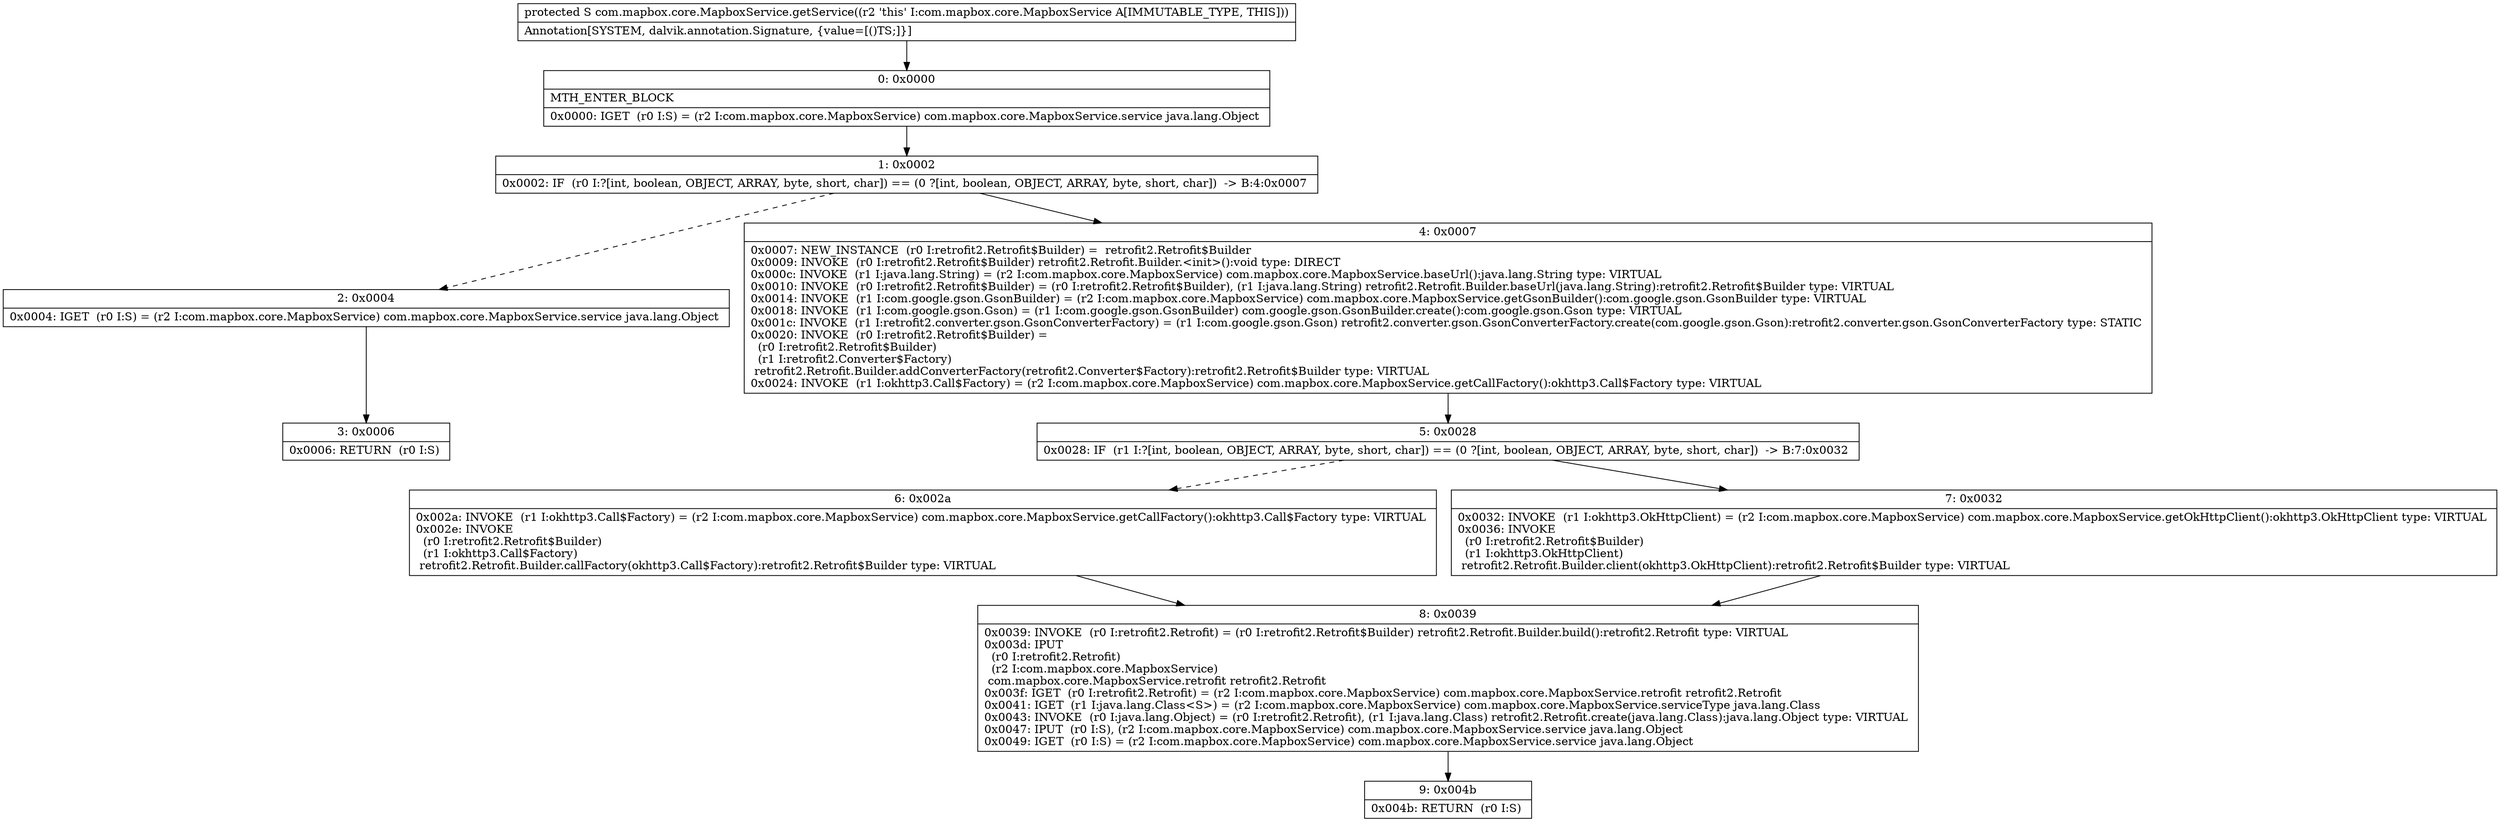 digraph "CFG forcom.mapbox.core.MapboxService.getService()Ljava\/lang\/Object;" {
Node_0 [shape=record,label="{0\:\ 0x0000|MTH_ENTER_BLOCK\l|0x0000: IGET  (r0 I:S) = (r2 I:com.mapbox.core.MapboxService) com.mapbox.core.MapboxService.service java.lang.Object \l}"];
Node_1 [shape=record,label="{1\:\ 0x0002|0x0002: IF  (r0 I:?[int, boolean, OBJECT, ARRAY, byte, short, char]) == (0 ?[int, boolean, OBJECT, ARRAY, byte, short, char])  \-\> B:4:0x0007 \l}"];
Node_2 [shape=record,label="{2\:\ 0x0004|0x0004: IGET  (r0 I:S) = (r2 I:com.mapbox.core.MapboxService) com.mapbox.core.MapboxService.service java.lang.Object \l}"];
Node_3 [shape=record,label="{3\:\ 0x0006|0x0006: RETURN  (r0 I:S) \l}"];
Node_4 [shape=record,label="{4\:\ 0x0007|0x0007: NEW_INSTANCE  (r0 I:retrofit2.Retrofit$Builder) =  retrofit2.Retrofit$Builder \l0x0009: INVOKE  (r0 I:retrofit2.Retrofit$Builder) retrofit2.Retrofit.Builder.\<init\>():void type: DIRECT \l0x000c: INVOKE  (r1 I:java.lang.String) = (r2 I:com.mapbox.core.MapboxService) com.mapbox.core.MapboxService.baseUrl():java.lang.String type: VIRTUAL \l0x0010: INVOKE  (r0 I:retrofit2.Retrofit$Builder) = (r0 I:retrofit2.Retrofit$Builder), (r1 I:java.lang.String) retrofit2.Retrofit.Builder.baseUrl(java.lang.String):retrofit2.Retrofit$Builder type: VIRTUAL \l0x0014: INVOKE  (r1 I:com.google.gson.GsonBuilder) = (r2 I:com.mapbox.core.MapboxService) com.mapbox.core.MapboxService.getGsonBuilder():com.google.gson.GsonBuilder type: VIRTUAL \l0x0018: INVOKE  (r1 I:com.google.gson.Gson) = (r1 I:com.google.gson.GsonBuilder) com.google.gson.GsonBuilder.create():com.google.gson.Gson type: VIRTUAL \l0x001c: INVOKE  (r1 I:retrofit2.converter.gson.GsonConverterFactory) = (r1 I:com.google.gson.Gson) retrofit2.converter.gson.GsonConverterFactory.create(com.google.gson.Gson):retrofit2.converter.gson.GsonConverterFactory type: STATIC \l0x0020: INVOKE  (r0 I:retrofit2.Retrofit$Builder) = \l  (r0 I:retrofit2.Retrofit$Builder)\l  (r1 I:retrofit2.Converter$Factory)\l retrofit2.Retrofit.Builder.addConverterFactory(retrofit2.Converter$Factory):retrofit2.Retrofit$Builder type: VIRTUAL \l0x0024: INVOKE  (r1 I:okhttp3.Call$Factory) = (r2 I:com.mapbox.core.MapboxService) com.mapbox.core.MapboxService.getCallFactory():okhttp3.Call$Factory type: VIRTUAL \l}"];
Node_5 [shape=record,label="{5\:\ 0x0028|0x0028: IF  (r1 I:?[int, boolean, OBJECT, ARRAY, byte, short, char]) == (0 ?[int, boolean, OBJECT, ARRAY, byte, short, char])  \-\> B:7:0x0032 \l}"];
Node_6 [shape=record,label="{6\:\ 0x002a|0x002a: INVOKE  (r1 I:okhttp3.Call$Factory) = (r2 I:com.mapbox.core.MapboxService) com.mapbox.core.MapboxService.getCallFactory():okhttp3.Call$Factory type: VIRTUAL \l0x002e: INVOKE  \l  (r0 I:retrofit2.Retrofit$Builder)\l  (r1 I:okhttp3.Call$Factory)\l retrofit2.Retrofit.Builder.callFactory(okhttp3.Call$Factory):retrofit2.Retrofit$Builder type: VIRTUAL \l}"];
Node_7 [shape=record,label="{7\:\ 0x0032|0x0032: INVOKE  (r1 I:okhttp3.OkHttpClient) = (r2 I:com.mapbox.core.MapboxService) com.mapbox.core.MapboxService.getOkHttpClient():okhttp3.OkHttpClient type: VIRTUAL \l0x0036: INVOKE  \l  (r0 I:retrofit2.Retrofit$Builder)\l  (r1 I:okhttp3.OkHttpClient)\l retrofit2.Retrofit.Builder.client(okhttp3.OkHttpClient):retrofit2.Retrofit$Builder type: VIRTUAL \l}"];
Node_8 [shape=record,label="{8\:\ 0x0039|0x0039: INVOKE  (r0 I:retrofit2.Retrofit) = (r0 I:retrofit2.Retrofit$Builder) retrofit2.Retrofit.Builder.build():retrofit2.Retrofit type: VIRTUAL \l0x003d: IPUT  \l  (r0 I:retrofit2.Retrofit)\l  (r2 I:com.mapbox.core.MapboxService)\l com.mapbox.core.MapboxService.retrofit retrofit2.Retrofit \l0x003f: IGET  (r0 I:retrofit2.Retrofit) = (r2 I:com.mapbox.core.MapboxService) com.mapbox.core.MapboxService.retrofit retrofit2.Retrofit \l0x0041: IGET  (r1 I:java.lang.Class\<S\>) = (r2 I:com.mapbox.core.MapboxService) com.mapbox.core.MapboxService.serviceType java.lang.Class \l0x0043: INVOKE  (r0 I:java.lang.Object) = (r0 I:retrofit2.Retrofit), (r1 I:java.lang.Class) retrofit2.Retrofit.create(java.lang.Class):java.lang.Object type: VIRTUAL \l0x0047: IPUT  (r0 I:S), (r2 I:com.mapbox.core.MapboxService) com.mapbox.core.MapboxService.service java.lang.Object \l0x0049: IGET  (r0 I:S) = (r2 I:com.mapbox.core.MapboxService) com.mapbox.core.MapboxService.service java.lang.Object \l}"];
Node_9 [shape=record,label="{9\:\ 0x004b|0x004b: RETURN  (r0 I:S) \l}"];
MethodNode[shape=record,label="{protected S com.mapbox.core.MapboxService.getService((r2 'this' I:com.mapbox.core.MapboxService A[IMMUTABLE_TYPE, THIS]))  | Annotation[SYSTEM, dalvik.annotation.Signature, \{value=[()TS;]\}]\l}"];
MethodNode -> Node_0;
Node_0 -> Node_1;
Node_1 -> Node_2[style=dashed];
Node_1 -> Node_4;
Node_2 -> Node_3;
Node_4 -> Node_5;
Node_5 -> Node_6[style=dashed];
Node_5 -> Node_7;
Node_6 -> Node_8;
Node_7 -> Node_8;
Node_8 -> Node_9;
}


